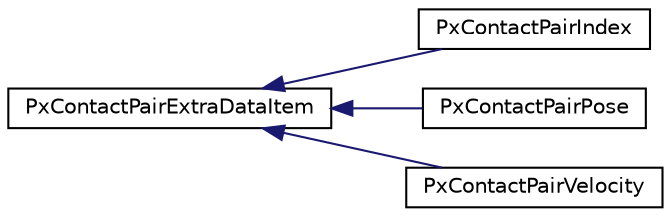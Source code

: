 digraph "Graphical Class Hierarchy"
{
  edge [fontname="Helvetica",fontsize="10",labelfontname="Helvetica",labelfontsize="10"];
  node [fontname="Helvetica",fontsize="10",shape=record];
  rankdir="LR";
  Node0 [label="PxContactPairExtraDataItem",height=0.2,width=0.4,color="black", fillcolor="white", style="filled",URL="$structPxContactPairExtraDataItem.html",tooltip="Base class for items in the extra data stream of contact pairs. "];
  Node0 -> Node1 [dir="back",color="midnightblue",fontsize="10",style="solid",fontname="Helvetica"];
  Node1 [label="PxContactPairIndex",height=0.2,width=0.4,color="black", fillcolor="white", style="filled",URL="$structPxContactPairIndex.html",tooltip="Marker for the beginning of a new item set in the extra data stream. "];
  Node0 -> Node2 [dir="back",color="midnightblue",fontsize="10",style="solid",fontname="Helvetica"];
  Node2 [label="PxContactPairPose",height=0.2,width=0.4,color="black", fillcolor="white", style="filled",URL="$structPxContactPairPose.html",tooltip="World space actor poses of the contact pair rigid bodies. "];
  Node0 -> Node3 [dir="back",color="midnightblue",fontsize="10",style="solid",fontname="Helvetica"];
  Node3 [label="PxContactPairVelocity",height=0.2,width=0.4,color="black", fillcolor="white", style="filled",URL="$structPxContactPairVelocity.html",tooltip="Velocities of the contact pair rigid bodies. "];
}
